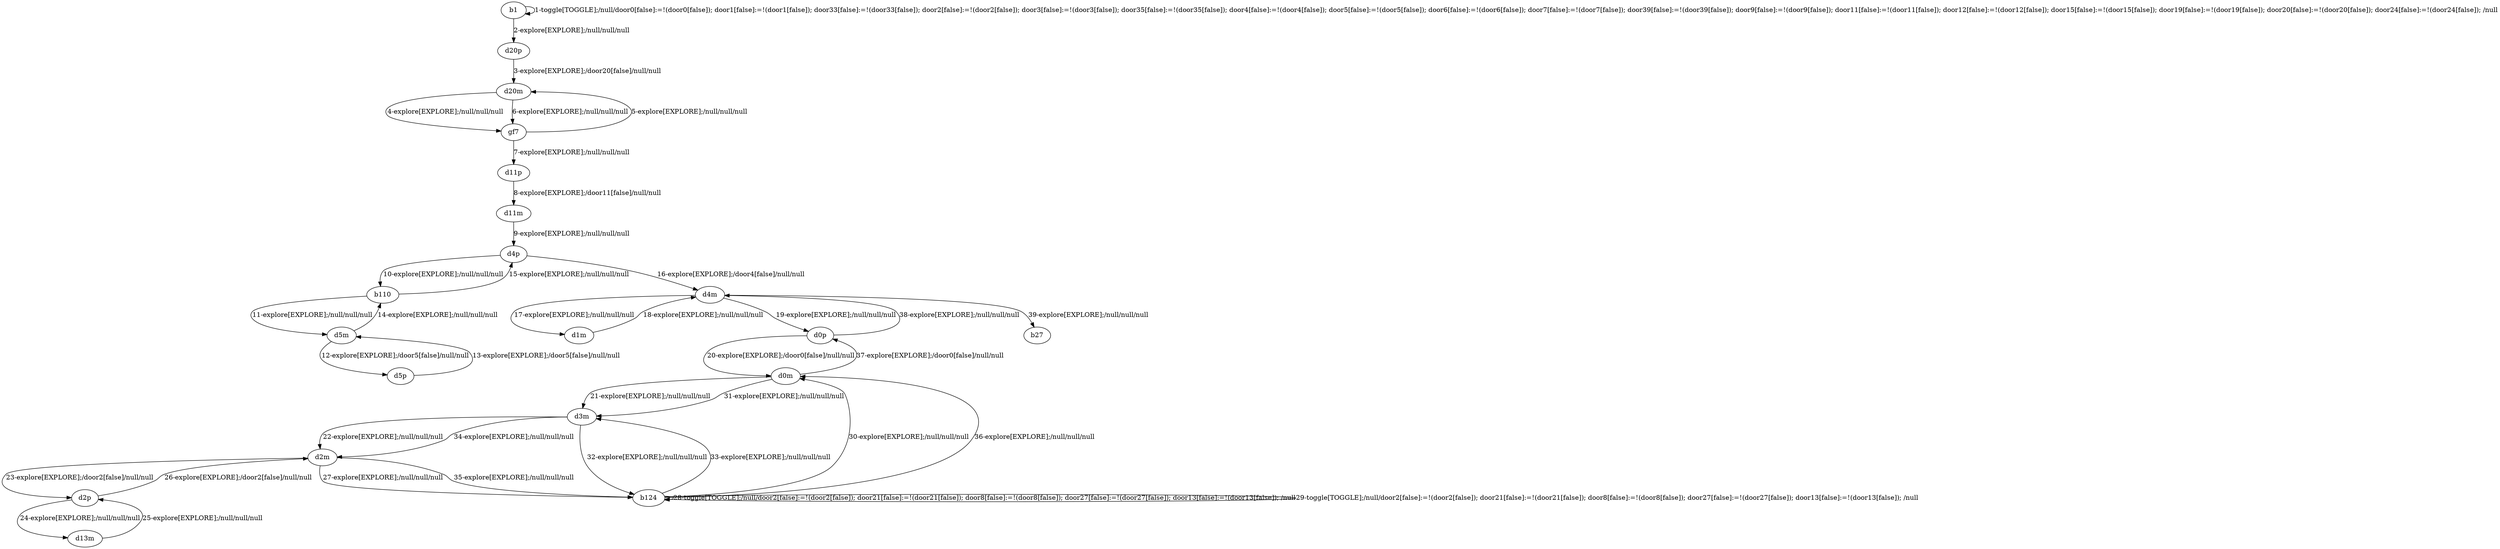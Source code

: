 # Total number of goals covered by this test: 2
# d3m --> b124
# b124 --> b124

digraph g {
"b1" -> "b1" [label = "1-toggle[TOGGLE];/null/door0[false]:=!(door0[false]); door1[false]:=!(door1[false]); door33[false]:=!(door33[false]); door2[false]:=!(door2[false]); door3[false]:=!(door3[false]); door35[false]:=!(door35[false]); door4[false]:=!(door4[false]); door5[false]:=!(door5[false]); door6[false]:=!(door6[false]); door7[false]:=!(door7[false]); door39[false]:=!(door39[false]); door9[false]:=!(door9[false]); door11[false]:=!(door11[false]); door12[false]:=!(door12[false]); door15[false]:=!(door15[false]); door19[false]:=!(door19[false]); door20[false]:=!(door20[false]); door24[false]:=!(door24[false]); /null"];
"b1" -> "d20p" [label = "2-explore[EXPLORE];/null/null/null"];
"d20p" -> "d20m" [label = "3-explore[EXPLORE];/door20[false]/null/null"];
"d20m" -> "gf7" [label = "4-explore[EXPLORE];/null/null/null"];
"gf7" -> "d20m" [label = "5-explore[EXPLORE];/null/null/null"];
"d20m" -> "gf7" [label = "6-explore[EXPLORE];/null/null/null"];
"gf7" -> "d11p" [label = "7-explore[EXPLORE];/null/null/null"];
"d11p" -> "d11m" [label = "8-explore[EXPLORE];/door11[false]/null/null"];
"d11m" -> "d4p" [label = "9-explore[EXPLORE];/null/null/null"];
"d4p" -> "b110" [label = "10-explore[EXPLORE];/null/null/null"];
"b110" -> "d5m" [label = "11-explore[EXPLORE];/null/null/null"];
"d5m" -> "d5p" [label = "12-explore[EXPLORE];/door5[false]/null/null"];
"d5p" -> "d5m" [label = "13-explore[EXPLORE];/door5[false]/null/null"];
"d5m" -> "b110" [label = "14-explore[EXPLORE];/null/null/null"];
"b110" -> "d4p" [label = "15-explore[EXPLORE];/null/null/null"];
"d4p" -> "d4m" [label = "16-explore[EXPLORE];/door4[false]/null/null"];
"d4m" -> "d1m" [label = "17-explore[EXPLORE];/null/null/null"];
"d1m" -> "d4m" [label = "18-explore[EXPLORE];/null/null/null"];
"d4m" -> "d0p" [label = "19-explore[EXPLORE];/null/null/null"];
"d0p" -> "d0m" [label = "20-explore[EXPLORE];/door0[false]/null/null"];
"d0m" -> "d3m" [label = "21-explore[EXPLORE];/null/null/null"];
"d3m" -> "d2m" [label = "22-explore[EXPLORE];/null/null/null"];
"d2m" -> "d2p" [label = "23-explore[EXPLORE];/door2[false]/null/null"];
"d2p" -> "d13m" [label = "24-explore[EXPLORE];/null/null/null"];
"d13m" -> "d2p" [label = "25-explore[EXPLORE];/null/null/null"];
"d2p" -> "d2m" [label = "26-explore[EXPLORE];/door2[false]/null/null"];
"d2m" -> "b124" [label = "27-explore[EXPLORE];/null/null/null"];
"b124" -> "b124" [label = "28-toggle[TOGGLE];/null/door2[false]:=!(door2[false]); door21[false]:=!(door21[false]); door8[false]:=!(door8[false]); door27[false]:=!(door27[false]); door13[false]:=!(door13[false]); /null"];
"b124" -> "b124" [label = "29-toggle[TOGGLE];/null/door2[false]:=!(door2[false]); door21[false]:=!(door21[false]); door8[false]:=!(door8[false]); door27[false]:=!(door27[false]); door13[false]:=!(door13[false]); /null"];
"b124" -> "d0m" [label = "30-explore[EXPLORE];/null/null/null"];
"d0m" -> "d3m" [label = "31-explore[EXPLORE];/null/null/null"];
"d3m" -> "b124" [label = "32-explore[EXPLORE];/null/null/null"];
"b124" -> "d3m" [label = "33-explore[EXPLORE];/null/null/null"];
"d3m" -> "d2m" [label = "34-explore[EXPLORE];/null/null/null"];
"d2m" -> "b124" [label = "35-explore[EXPLORE];/null/null/null"];
"b124" -> "d0m" [label = "36-explore[EXPLORE];/null/null/null"];
"d0m" -> "d0p" [label = "37-explore[EXPLORE];/door0[false]/null/null"];
"d0p" -> "d4m" [label = "38-explore[EXPLORE];/null/null/null"];
"d4m" -> "b27" [label = "39-explore[EXPLORE];/null/null/null"];
}